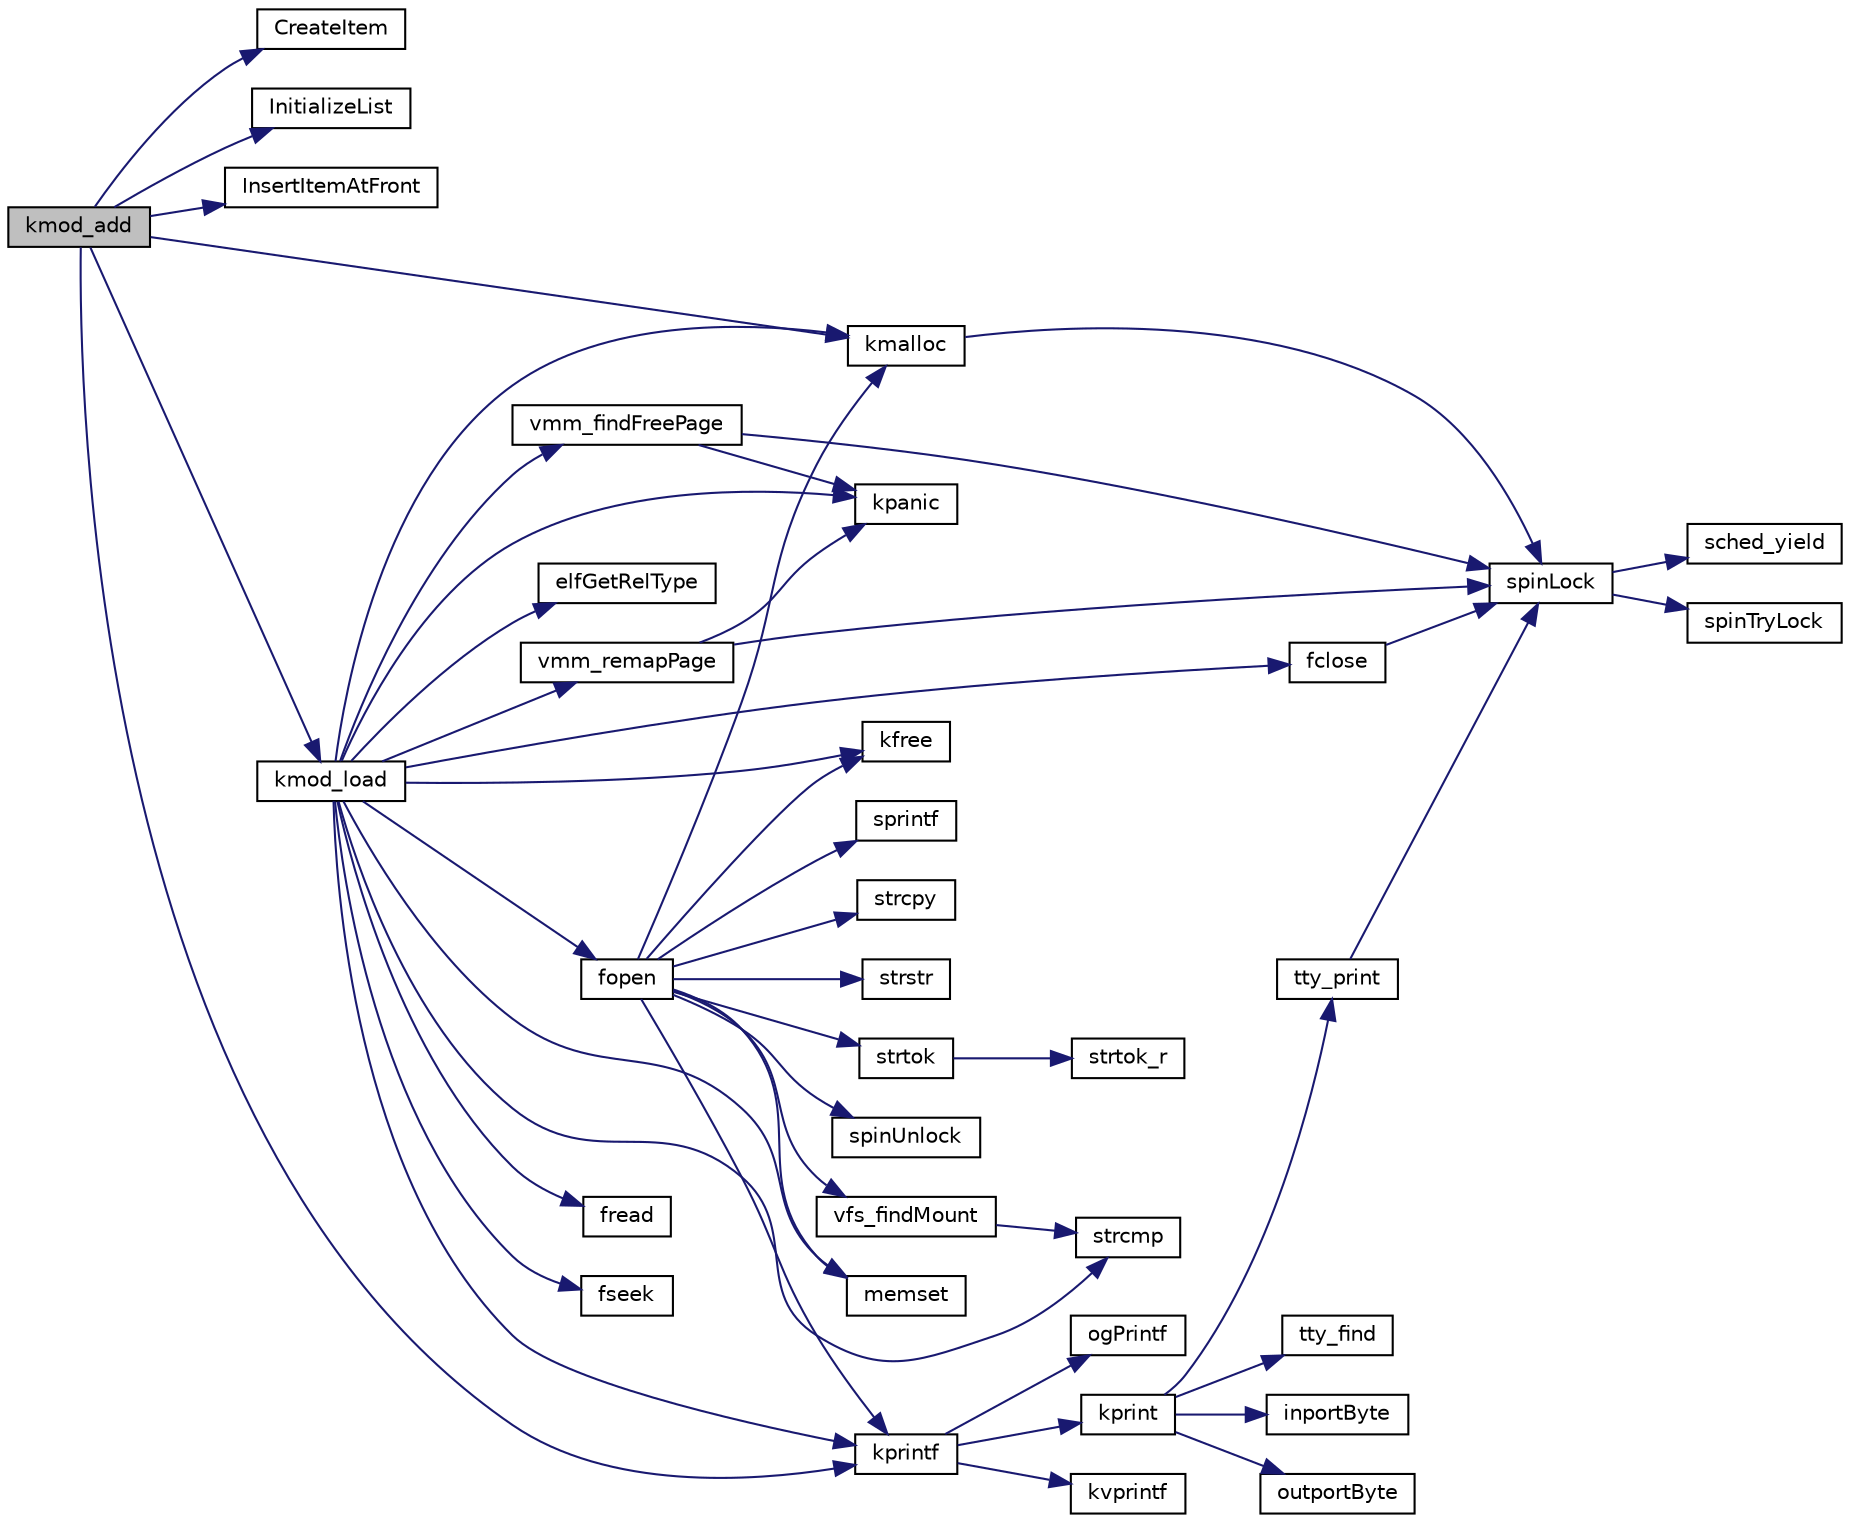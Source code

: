 digraph "kmod_add"
{
 // LATEX_PDF_SIZE
  edge [fontname="Helvetica",fontsize="10",labelfontname="Helvetica",labelfontsize="10"];
  node [fontname="Helvetica",fontsize="10",shape=record];
  rankdir="LR";
  Node1 [label="kmod_add",height=0.2,width=0.4,color="black", fillcolor="grey75", style="filled", fontcolor="black",tooltip=" "];
  Node1 -> Node2 [color="midnightblue",fontsize="10",style="solid",fontname="Helvetica"];
  Node2 [label="CreateItem",height=0.2,width=0.4,color="black", fillcolor="white", style="filled",URL="$lists_8h.html#addb302e5cc32ff6fd65b02523e648764",tooltip=" "];
  Node1 -> Node3 [color="midnightblue",fontsize="10",style="solid",fontname="Helvetica"];
  Node3 [label="InitializeList",height=0.2,width=0.4,color="black", fillcolor="white", style="filled",URL="$lists_8h.html#a5f388b13396e1961b2a85720edf33712",tooltip=" "];
  Node1 -> Node4 [color="midnightblue",fontsize="10",style="solid",fontname="Helvetica"];
  Node4 [label="InsertItemAtFront",height=0.2,width=0.4,color="black", fillcolor="white", style="filled",URL="$lists_8h.html#af4e720b926108dabb1a08d09798e76d0",tooltip=" "];
  Node1 -> Node5 [color="midnightblue",fontsize="10",style="solid",fontname="Helvetica"];
  Node5 [label="kmalloc",height=0.2,width=0.4,color="black", fillcolor="white", style="filled",URL="$kmalloc_8h.html#a150eab2ac4ce4553e21ca10e7f441762",tooltip=" "];
  Node5 -> Node6 [color="midnightblue",fontsize="10",style="solid",fontname="Helvetica"];
  Node6 [label="spinLock",height=0.2,width=0.4,color="black", fillcolor="white", style="filled",URL="$armv6_2spinlock_8c.html#a71f03d2ba55111c715b6068254847a53",tooltip=" "];
  Node6 -> Node7 [color="midnightblue",fontsize="10",style="solid",fontname="Helvetica"];
  Node7 [label="sched_yield",height=0.2,width=0.4,color="black", fillcolor="white", style="filled",URL="$armv6_2sched_8c.html#a08933fe6d593a1c78b9080359f15a0b7",tooltip=" "];
  Node6 -> Node8 [color="midnightblue",fontsize="10",style="solid",fontname="Helvetica"];
  Node8 [label="spinTryLock",height=0.2,width=0.4,color="black", fillcolor="white", style="filled",URL="$armv6_2spinlock_8c.html#a740766af5da58616f700fffab6768a78",tooltip=" "];
  Node1 -> Node9 [color="midnightblue",fontsize="10",style="solid",fontname="Helvetica"];
  Node9 [label="kmod_load",height=0.2,width=0.4,color="black", fillcolor="white", style="filled",URL="$kmod_8c.html#a92b68dbf95bf5d651555a4c02ee1a74b",tooltip=" "];
  Node9 -> Node10 [color="midnightblue",fontsize="10",style="solid",fontname="Helvetica"];
  Node10 [label="elfGetRelType",height=0.2,width=0.4,color="black", fillcolor="white", style="filled",URL="$sys_2elf_8h.html#a18371af6e681af62767a92ac64af1ebb",tooltip=" "];
  Node9 -> Node11 [color="midnightblue",fontsize="10",style="solid",fontname="Helvetica"];
  Node11 [label="fclose",height=0.2,width=0.4,color="black", fillcolor="white", style="filled",URL="$file_8c.html#a62ac32695420234cb7ccbcfc6cabd4a4",tooltip=" "];
  Node11 -> Node6 [color="midnightblue",fontsize="10",style="solid",fontname="Helvetica"];
  Node9 -> Node12 [color="midnightblue",fontsize="10",style="solid",fontname="Helvetica"];
  Node12 [label="fopen",height=0.2,width=0.4,color="black", fillcolor="white", style="filled",URL="$file_8c.html#a249f3bc0af043dc5ac3c9aa8646986af",tooltip=" "];
  Node12 -> Node13 [color="midnightblue",fontsize="10",style="solid",fontname="Helvetica"];
  Node13 [label="kfree",height=0.2,width=0.4,color="black", fillcolor="white", style="filled",URL="$kmalloc_8h.html#aaa9ed6886459604cf73ccdbf6410e487",tooltip=" "];
  Node12 -> Node5 [color="midnightblue",fontsize="10",style="solid",fontname="Helvetica"];
  Node12 -> Node14 [color="midnightblue",fontsize="10",style="solid",fontname="Helvetica"];
  Node14 [label="kprintf",height=0.2,width=0.4,color="black", fillcolor="white", style="filled",URL="$kprintf_8h.html#a20b56810edb62a6fe59917015c30848f",tooltip=" "];
  Node14 -> Node15 [color="midnightblue",fontsize="10",style="solid",fontname="Helvetica"];
  Node15 [label="kprint",height=0.2,width=0.4,color="black", fillcolor="white", style="filled",URL="$video_8h.html#a5429378b96a24fadfd2d1f8d777eb95a",tooltip=" "];
  Node15 -> Node16 [color="midnightblue",fontsize="10",style="solid",fontname="Helvetica"];
  Node16 [label="inportByte",height=0.2,width=0.4,color="black", fillcolor="white", style="filled",URL="$io_8h.html#a77b934268de1b3ecdcf3f275413b3108",tooltip="input one byte from specified port"];
  Node15 -> Node17 [color="midnightblue",fontsize="10",style="solid",fontname="Helvetica"];
  Node17 [label="outportByte",height=0.2,width=0.4,color="black", fillcolor="white", style="filled",URL="$io_8h.html#a8acc1a06073db2e7b92ffbd00fbd0cf1",tooltip="outputut one byte to specified port"];
  Node15 -> Node18 [color="midnightblue",fontsize="10",style="solid",fontname="Helvetica"];
  Node18 [label="tty_find",height=0.2,width=0.4,color="black", fillcolor="white", style="filled",URL="$tty_8h.html#a4f96ccac7e60296ef496008d8cbed0ff",tooltip=" "];
  Node15 -> Node19 [color="midnightblue",fontsize="10",style="solid",fontname="Helvetica"];
  Node19 [label="tty_print",height=0.2,width=0.4,color="black", fillcolor="white", style="filled",URL="$tty_8h.html#ad96f57a7c113d3cfa76ee5fed6de33c0",tooltip=" "];
  Node19 -> Node6 [color="midnightblue",fontsize="10",style="solid",fontname="Helvetica"];
  Node14 -> Node20 [color="midnightblue",fontsize="10",style="solid",fontname="Helvetica"];
  Node20 [label="kvprintf",height=0.2,width=0.4,color="black", fillcolor="white", style="filled",URL="$kprintf_8c.html#a3093cdac4668a4ccffdd7f77270888b7",tooltip=" "];
  Node14 -> Node21 [color="midnightblue",fontsize="10",style="solid",fontname="Helvetica"];
  Node21 [label="ogPrintf",height=0.2,width=0.4,color="black", fillcolor="white", style="filled",URL="$kprintf_8h.html#a3b4a66bf1f6583e65660f281b6014aa1",tooltip=" "];
  Node12 -> Node22 [color="midnightblue",fontsize="10",style="solid",fontname="Helvetica"];
  Node22 [label="memset",height=0.2,width=0.4,color="black", fillcolor="white", style="filled",URL="$string_8h.html#ace4b911463887af5e748326323e99a23",tooltip=" "];
  Node12 -> Node23 [color="midnightblue",fontsize="10",style="solid",fontname="Helvetica"];
  Node23 [label="spinUnlock",height=0.2,width=0.4,color="black", fillcolor="white", style="filled",URL="$armv6_2spinlock_8c.html#ae29ab191c93f9ead066cb462dd2e7247",tooltip=" "];
  Node12 -> Node24 [color="midnightblue",fontsize="10",style="solid",fontname="Helvetica"];
  Node24 [label="sprintf",height=0.2,width=0.4,color="black", fillcolor="white", style="filled",URL="$kprintf_8h.html#ac38cd16373d98782e1465bd3d5aba470",tooltip=" "];
  Node12 -> Node25 [color="midnightblue",fontsize="10",style="solid",fontname="Helvetica"];
  Node25 [label="strcpy",height=0.2,width=0.4,color="black", fillcolor="white", style="filled",URL="$string_8h.html#a55e123beb3d7f96e25e024a13582d987",tooltip=" "];
  Node12 -> Node26 [color="midnightblue",fontsize="10",style="solid",fontname="Helvetica"];
  Node26 [label="strstr",height=0.2,width=0.4,color="black", fillcolor="white", style="filled",URL="$string_8h.html#adcec9a82a6a276e8edb0fd4fc26fe8f2",tooltip=" "];
  Node12 -> Node27 [color="midnightblue",fontsize="10",style="solid",fontname="Helvetica"];
  Node27 [label="strtok",height=0.2,width=0.4,color="black", fillcolor="white", style="filled",URL="$string_8h.html#a9af7251f0c1b875e0e34b8e2b94dda39",tooltip=" "];
  Node27 -> Node28 [color="midnightblue",fontsize="10",style="solid",fontname="Helvetica"];
  Node28 [label="strtok_r",height=0.2,width=0.4,color="black", fillcolor="white", style="filled",URL="$strtok_8c.html#af18c3fca5cc30bc1313728d45c031ae9",tooltip=" "];
  Node12 -> Node29 [color="midnightblue",fontsize="10",style="solid",fontname="Helvetica"];
  Node29 [label="vfs_findMount",height=0.2,width=0.4,color="black", fillcolor="white", style="filled",URL="$mount_8c.html#aa8cc926aa9badb781158b6738b1b0f2d",tooltip=" "];
  Node29 -> Node30 [color="midnightblue",fontsize="10",style="solid",fontname="Helvetica"];
  Node30 [label="strcmp",height=0.2,width=0.4,color="black", fillcolor="white", style="filled",URL="$string_8h.html#a6f3dcb20ff11ff9db5904c3cfb61a38c",tooltip=" "];
  Node9 -> Node31 [color="midnightblue",fontsize="10",style="solid",fontname="Helvetica"];
  Node31 [label="fread",height=0.2,width=0.4,color="black", fillcolor="white", style="filled",URL="$file_8c.html#ac539f57edd90fcd088fd3baa10319166",tooltip=" "];
  Node9 -> Node32 [color="midnightblue",fontsize="10",style="solid",fontname="Helvetica"];
  Node32 [label="fseek",height=0.2,width=0.4,color="black", fillcolor="white", style="filled",URL="$file_8c.html#aac4e345a7fcee61422a6b35b54f22def",tooltip=" "];
  Node9 -> Node13 [color="midnightblue",fontsize="10",style="solid",fontname="Helvetica"];
  Node9 -> Node5 [color="midnightblue",fontsize="10",style="solid",fontname="Helvetica"];
  Node9 -> Node33 [color="midnightblue",fontsize="10",style="solid",fontname="Helvetica"];
  Node33 [label="kpanic",height=0.2,width=0.4,color="black", fillcolor="white", style="filled",URL="$armv6_2kpanic_8c.html#adb9a182aa071791a306163d50d653deb",tooltip="print panic message and halt system"];
  Node9 -> Node14 [color="midnightblue",fontsize="10",style="solid",fontname="Helvetica"];
  Node9 -> Node22 [color="midnightblue",fontsize="10",style="solid",fontname="Helvetica"];
  Node9 -> Node30 [color="midnightblue",fontsize="10",style="solid",fontname="Helvetica"];
  Node9 -> Node34 [color="midnightblue",fontsize="10",style="solid",fontname="Helvetica"];
  Node34 [label="vmm_findFreePage",height=0.2,width=0.4,color="black", fillcolor="white", style="filled",URL="$vmm_8h.html#ab8e4e189a7b1df2a03072ce5b75c89fe",tooltip=" "];
  Node34 -> Node33 [color="midnightblue",fontsize="10",style="solid",fontname="Helvetica"];
  Node34 -> Node6 [color="midnightblue",fontsize="10",style="solid",fontname="Helvetica"];
  Node9 -> Node35 [color="midnightblue",fontsize="10",style="solid",fontname="Helvetica"];
  Node35 [label="vmm_remapPage",height=0.2,width=0.4,color="black", fillcolor="white", style="filled",URL="$paging_8h.html#adea68f248df43bddee62a09d945304b0",tooltip=" "];
  Node35 -> Node33 [color="midnightblue",fontsize="10",style="solid",fontname="Helvetica"];
  Node35 -> Node6 [color="midnightblue",fontsize="10",style="solid",fontname="Helvetica"];
  Node1 -> Node14 [color="midnightblue",fontsize="10",style="solid",fontname="Helvetica"];
}
